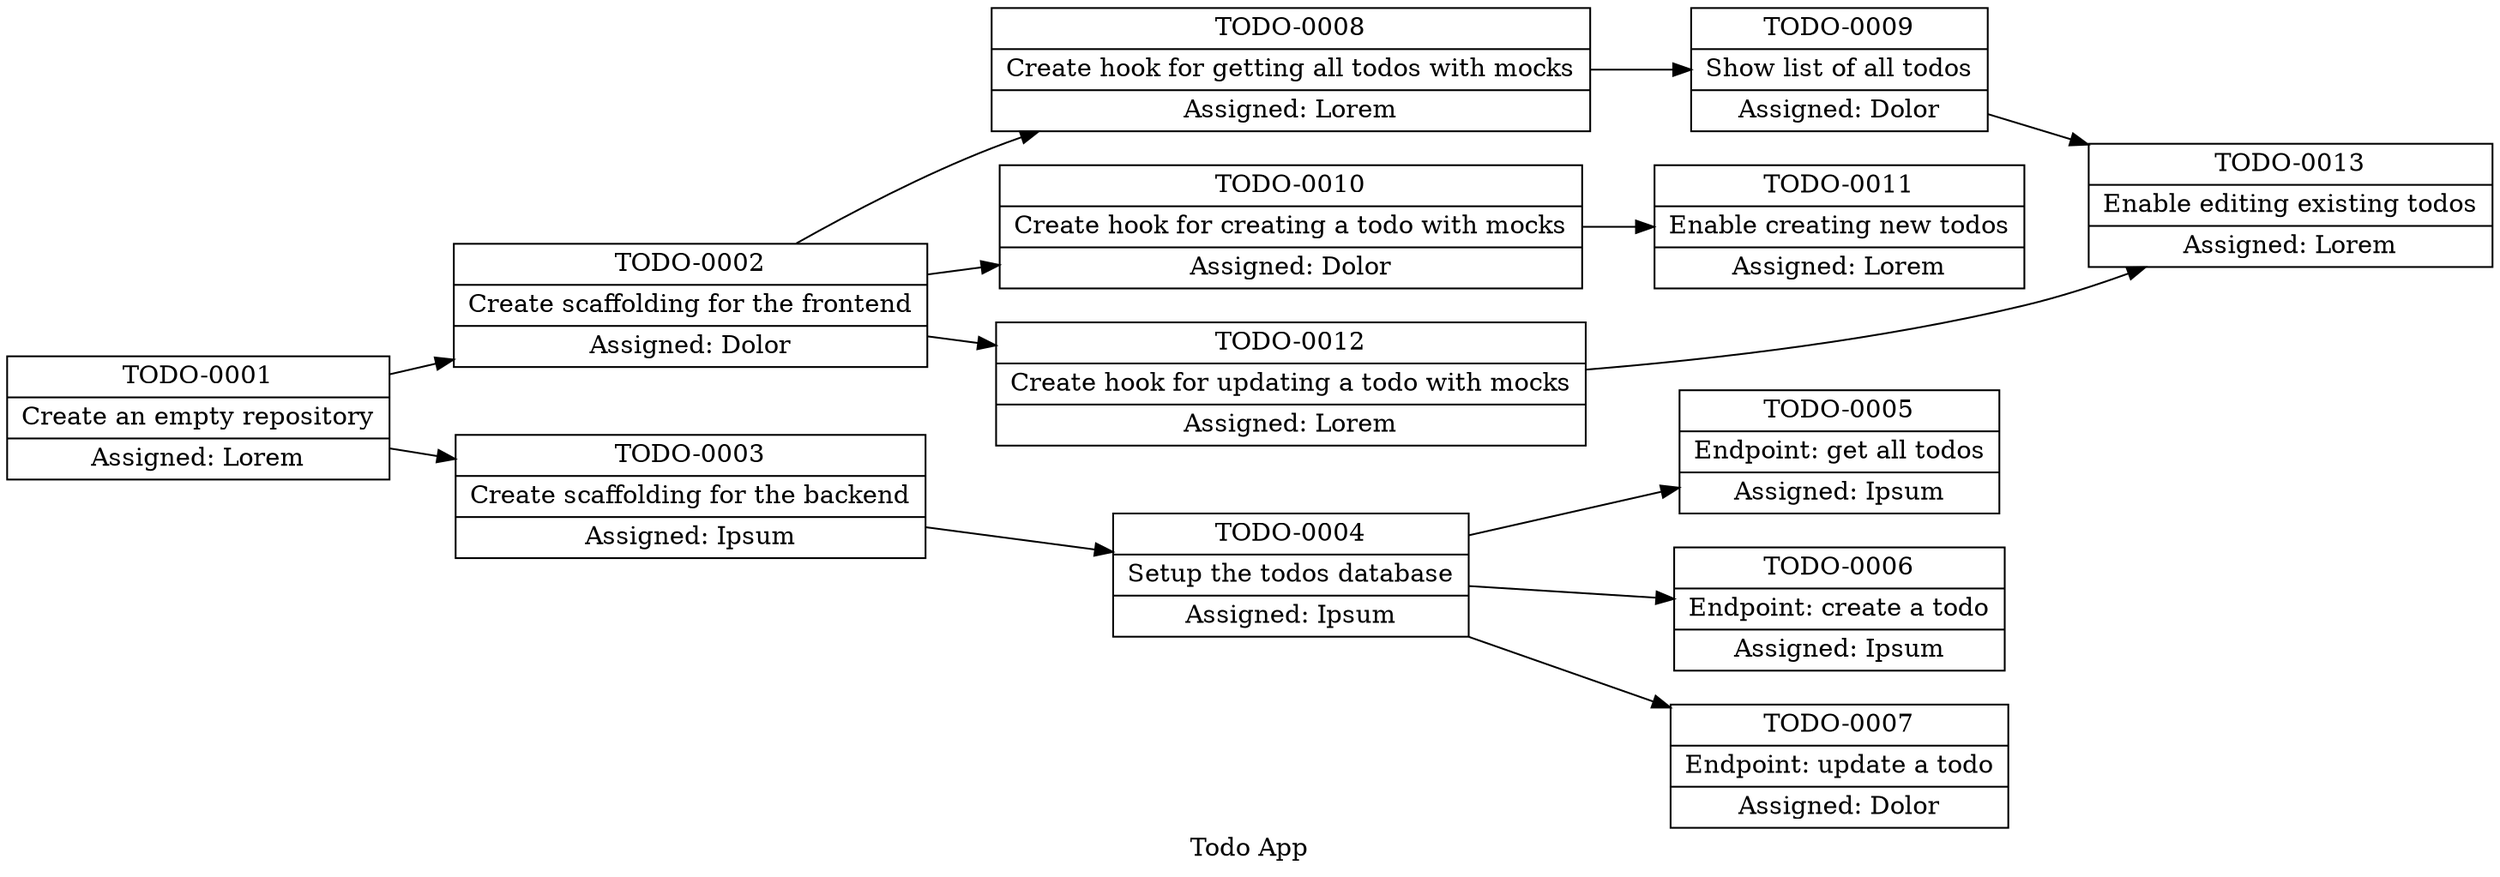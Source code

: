 digraph G {
  rankdir="LR"
  label="Todo App"

  "TODO-0001" [label="TODO-0001|Create an empty repository|Assigned: Lorem", shape="record"]
  "TODO-0002" [label="TODO-0002|Create scaffolding for the frontend|Assigned: Dolor", shape="record"]
  "TODO-0003" [label="TODO-0003|Create scaffolding for the backend|Assigned: Ipsum", shape="record"]
  "TODO-0004" [label="TODO-0004|Setup the todos database|Assigned: Ipsum", shape="record"]
  "TODO-0005" [label="TODO-0005|Endpoint: get all todos|Assigned: Ipsum", shape="record"]
  "TODO-0006" [label="TODO-0006|Endpoint: create a todo|Assigned: Ipsum", shape="record"]
  "TODO-0007" [label="TODO-0007|Endpoint: update a todo|Assigned: Dolor", shape="record"]
  "TODO-0008" [label="TODO-0008|Create hook for getting all todos with mocks|Assigned: Lorem", shape="record"]
  "TODO-0009" [label="TODO-0009|Show list of all todos|Assigned: Dolor", shape="record"]
  "TODO-0010" [label="TODO-0010|Create hook for creating a todo with mocks|Assigned: Dolor", shape="record"]
  "TODO-0011" [label="TODO-0011|Enable creating new todos|Assigned: Lorem", shape="record"]
  "TODO-0012" [label="TODO-0012|Create hook for updating a todo with mocks|Assigned: Lorem", shape="record"]
  "TODO-0013" [label="TODO-0013|Enable editing existing todos|Assigned: Lorem", shape="record"]

  "TODO-0001" -> "TODO-0002"
  "TODO-0001" -> "TODO-0003"
  "TODO-0002" -> "TODO-0008"
  "TODO-0002" -> "TODO-0010"
  "TODO-0002" -> "TODO-0012"
  "TODO-0003" -> "TODO-0004"
  "TODO-0004" -> "TODO-0005"
  "TODO-0004" -> "TODO-0006"
  "TODO-0004" -> "TODO-0007"
  "TODO-0008" -> "TODO-0009"
  "TODO-0009" -> "TODO-0013"
  "TODO-0010" -> "TODO-0011"
  "TODO-0012" -> "TODO-0013"
}